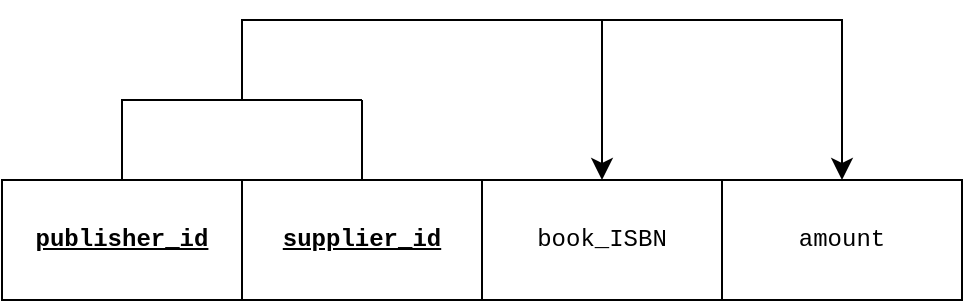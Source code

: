 <mxfile version="21.2.9">
  <diagram name="Page-1" id="MqEHJxqcGR0iH7Ui8UXM">
    <mxGraphModel dx="913" dy="-1698" grid="1" gridSize="10" guides="1" tooltips="1" connect="1" arrows="1" fold="1" page="1" pageScale="1" pageWidth="850" pageHeight="1100" math="0" shadow="0">
      <root>
        <mxCell id="0" />
        <mxCell id="1" parent="0" />
        <mxCell id="JPP7-0GU8lm2cm0_T6wu-133" value="publisher_id" style="rounded=0;whiteSpace=wrap;html=1;fontStyle=5;fontFamily=Courier New;labelBackgroundColor=none;" vertex="1" parent="1">
          <mxGeometry x="60" y="2640" width="120" height="60" as="geometry" />
        </mxCell>
        <mxCell id="JPP7-0GU8lm2cm0_T6wu-134" value="supplier_id" style="rounded=0;whiteSpace=wrap;html=1;fontStyle=5;fontFamily=Courier New;labelBackgroundColor=none;" vertex="1" parent="1">
          <mxGeometry x="180" y="2640" width="120" height="60" as="geometry" />
        </mxCell>
        <mxCell id="JPP7-0GU8lm2cm0_T6wu-135" value="book_ISBN" style="rounded=0;whiteSpace=wrap;html=1;fontFamily=Courier New;labelBackgroundColor=none;" vertex="1" parent="1">
          <mxGeometry x="300" y="2640" width="120" height="60" as="geometry" />
        </mxCell>
        <mxCell id="JPP7-0GU8lm2cm0_T6wu-136" value="amount" style="rounded=0;whiteSpace=wrap;html=1;fontFamily=Courier New;labelBackgroundColor=none;" vertex="1" parent="1">
          <mxGeometry x="420" y="2640" width="120" height="60" as="geometry" />
        </mxCell>
        <mxCell id="JPP7-0GU8lm2cm0_T6wu-137" value="" style="endArrow=none;html=1;rounded=0;exitX=0.5;exitY=0;exitDx=0;exitDy=0;" edge="1" parent="1" source="JPP7-0GU8lm2cm0_T6wu-133">
          <mxGeometry width="50" height="50" relative="1" as="geometry">
            <mxPoint x="340" y="2720" as="sourcePoint" />
            <mxPoint x="240" y="2600" as="targetPoint" />
            <Array as="points">
              <mxPoint x="120" y="2600" />
            </Array>
          </mxGeometry>
        </mxCell>
        <mxCell id="JPP7-0GU8lm2cm0_T6wu-138" value="" style="endArrow=none;html=1;rounded=0;exitX=0.5;exitY=0;exitDx=0;exitDy=0;" edge="1" parent="1" source="JPP7-0GU8lm2cm0_T6wu-134">
          <mxGeometry width="50" height="50" relative="1" as="geometry">
            <mxPoint x="340" y="2720" as="sourcePoint" />
            <mxPoint x="240" y="2600" as="targetPoint" />
          </mxGeometry>
        </mxCell>
        <mxCell id="JPP7-0GU8lm2cm0_T6wu-139" value="" style="edgeStyle=elbowEdgeStyle;elbow=vertical;endArrow=classic;html=1;curved=0;rounded=0;endSize=8;startSize=8;entryX=0.5;entryY=0;entryDx=0;entryDy=0;" edge="1" parent="1" target="JPP7-0GU8lm2cm0_T6wu-135">
          <mxGeometry width="50" height="50" relative="1" as="geometry">
            <mxPoint x="180" y="2600" as="sourcePoint" />
            <mxPoint x="390" y="2670" as="targetPoint" />
            <Array as="points">
              <mxPoint x="250" y="2560" />
            </Array>
          </mxGeometry>
        </mxCell>
        <mxCell id="JPP7-0GU8lm2cm0_T6wu-140" value="" style="edgeStyle=elbowEdgeStyle;elbow=vertical;endArrow=classic;html=1;curved=0;rounded=0;endSize=8;startSize=8;entryX=0.5;entryY=0;entryDx=0;entryDy=0;" edge="1" parent="1" target="JPP7-0GU8lm2cm0_T6wu-136">
          <mxGeometry width="50" height="50" relative="1" as="geometry">
            <mxPoint x="180" y="2600" as="sourcePoint" />
            <mxPoint x="370" y="2650" as="targetPoint" />
            <Array as="points">
              <mxPoint x="430" y="2560" />
            </Array>
          </mxGeometry>
        </mxCell>
      </root>
    </mxGraphModel>
  </diagram>
</mxfile>

